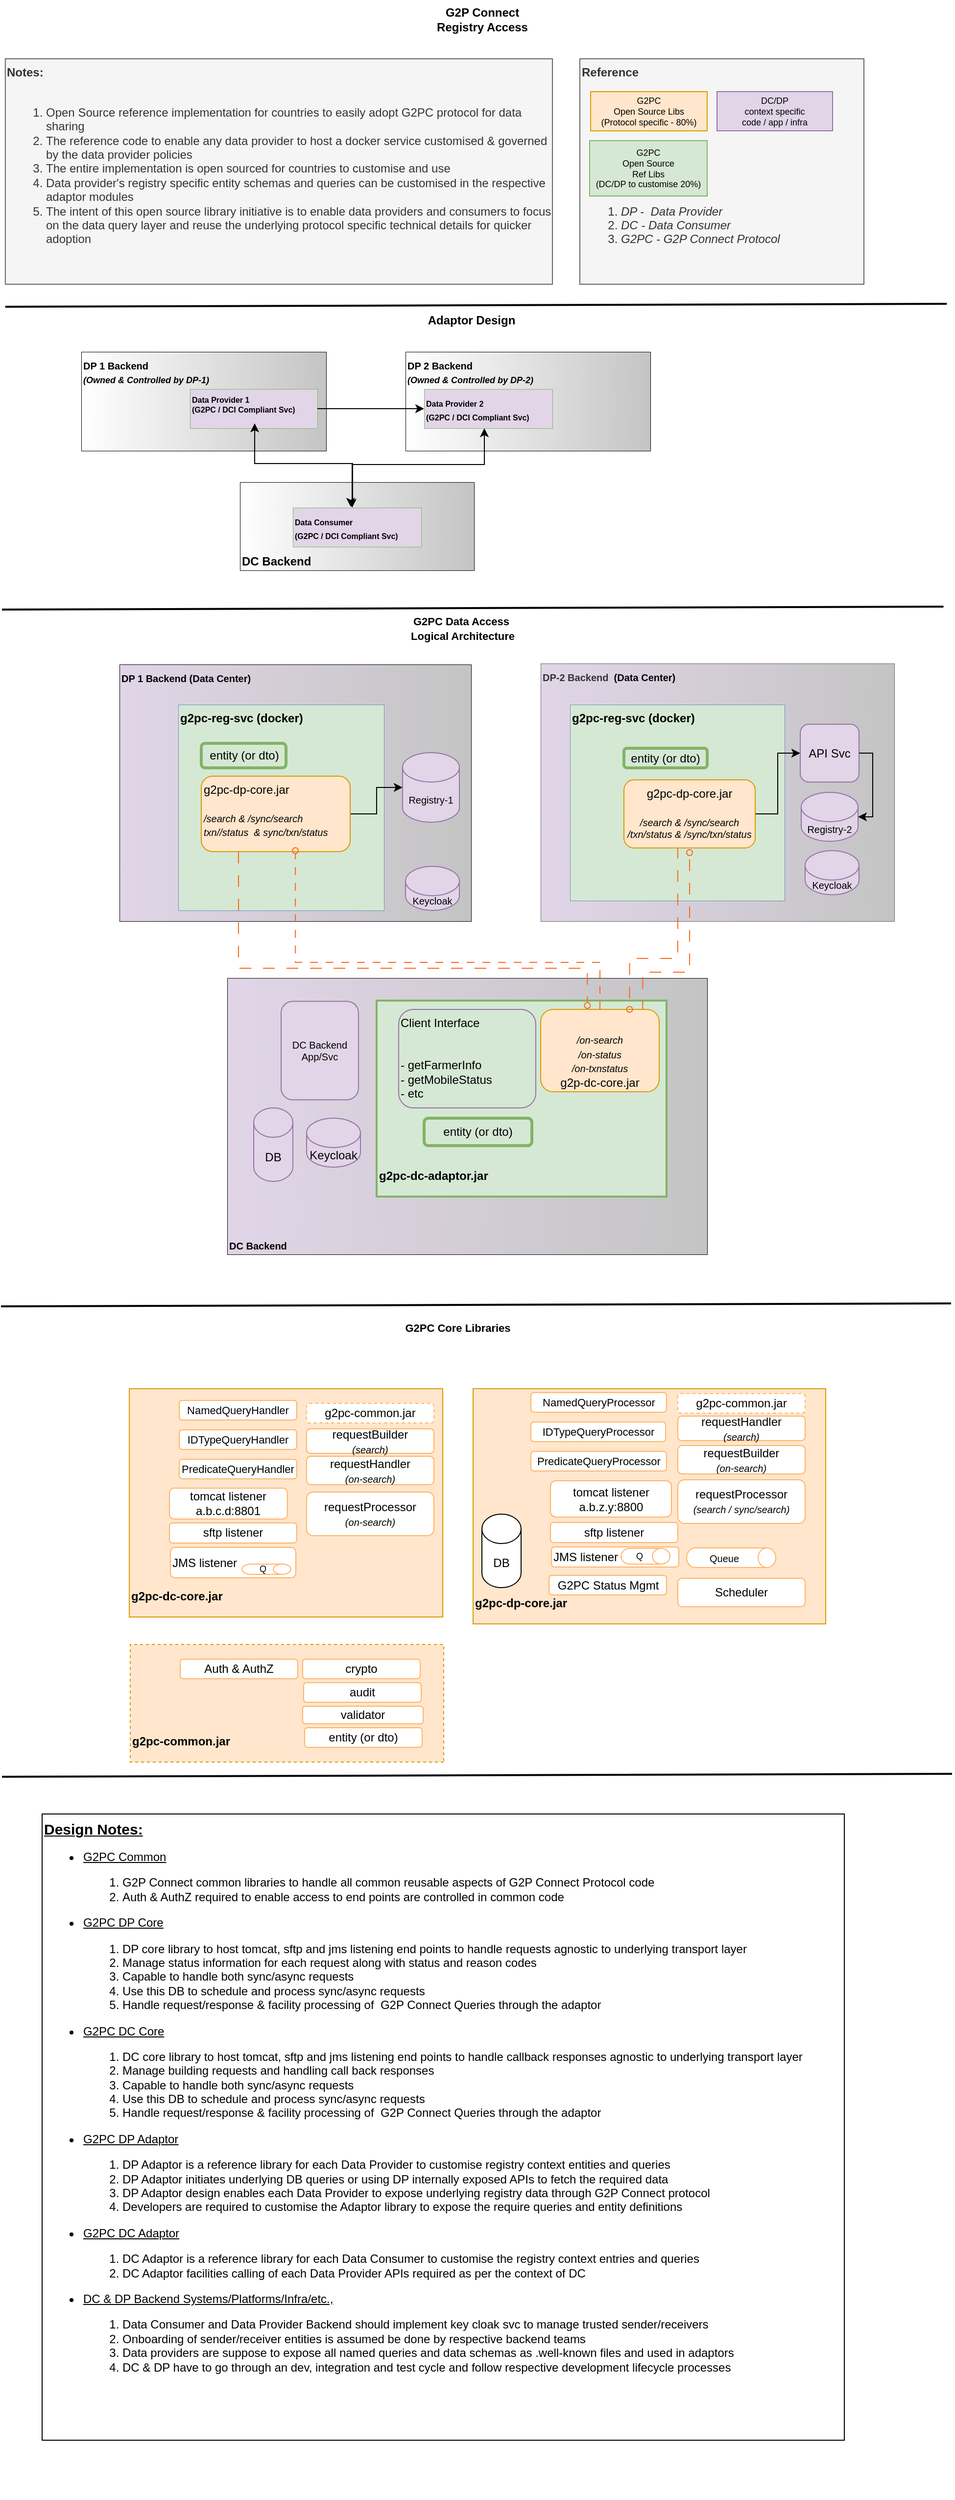<mxfile version="21.2.8" type="device" pages="3">
  <diagram name="registry" id="d8tqtMajIEEuDlyx0NQ4">
    <mxGraphModel dx="954" dy="617" grid="1" gridSize="10" guides="1" tooltips="1" connect="1" arrows="1" fold="1" page="1" pageScale="1" pageWidth="827" pageHeight="1169" math="0" shadow="0">
      <root>
        <mxCell id="0" />
        <mxCell id="1" parent="0" />
        <mxCell id="JcEv6bPlmkK7dHh76K-4-87" value="&lt;b&gt;DC Backend&lt;/b&gt;" style="rounded=0;whiteSpace=wrap;html=1;verticalAlign=bottom;align=left;strokeWidth=0.5;gradientColor=#C4C4C4;gradientDirection=east;" parent="1" vertex="1">
          <mxGeometry x="293" y="512" width="239" height="90" as="geometry" />
        </mxCell>
        <mxCell id="JcEv6bPlmkK7dHh76K-4-88" value="&lt;b&gt;&lt;font style=&quot;font-size: 10px;&quot;&gt;DC Backend&lt;/font&gt;&lt;/b&gt;" style="rounded=0;whiteSpace=wrap;html=1;verticalAlign=bottom;align=left;strokeWidth=0.5;gradientColor=#C4C4C4;gradientDirection=east;fillColor=#E1D5E7;" parent="1" vertex="1">
          <mxGeometry x="280" y="1018" width="490" height="282" as="geometry" />
        </mxCell>
        <mxCell id="JcEv6bPlmkK7dHh76K-4-90" value="&lt;b&gt;&lt;font style=&quot;font-size: 10px;&quot;&gt;DP-2 Backend&amp;nbsp;&lt;/font&gt;&lt;/b&gt;&lt;b style=&quot;border-color: var(--border-color); caret-color: rgb(0, 0, 0); color: rgb(0, 0, 0);&quot;&gt;&lt;font style=&quot;border-color: var(--border-color); font-size: 10px;&quot;&gt;&amp;nbsp;(Data Center)&lt;/font&gt;&lt;/b&gt;" style="rounded=0;whiteSpace=wrap;html=1;verticalAlign=top;align=left;strokeWidth=0.5;fillColor=#E1D5E7;fontColor=#333333;strokeColor=#666666;gradientColor=#C4C4C4;gradientDirection=east;" parent="1" vertex="1">
          <mxGeometry x="600" y="697" width="361" height="263" as="geometry" />
        </mxCell>
        <mxCell id="JcEv6bPlmkK7dHh76K-4-91" value="&lt;b&gt;&lt;font style=&quot;font-size: 10px;&quot;&gt;DP 1 Backend (Data Center)&lt;/font&gt;&lt;/b&gt;" style="rounded=0;whiteSpace=wrap;html=1;verticalAlign=top;align=left;strokeWidth=0.5;gradientColor=#C4C4C4;gradientDirection=east;fillColor=#E1D5E7;" parent="1" vertex="1">
          <mxGeometry x="170" y="698" width="359" height="262" as="geometry" />
        </mxCell>
        <mxCell id="JcEv6bPlmkK7dHh76K-4-92" value="&lt;b&gt;g2pc-reg-svc (docker)&lt;/b&gt;" style="rounded=0;whiteSpace=wrap;html=1;verticalAlign=top;align=left;strokeWidth=0.5;fillColor=#D5E8D4;strokeColor=#6c8ebf;gradientDirection=east;" parent="1" vertex="1">
          <mxGeometry x="630" y="739" width="219" height="200" as="geometry" />
        </mxCell>
        <mxCell id="JcEv6bPlmkK7dHh76K-4-93" value="&lt;b&gt;g2pc-reg-svc (docker)&lt;/b&gt;" style="rounded=0;whiteSpace=wrap;html=1;verticalAlign=top;align=left;strokeWidth=0.5;fillColor=#D5E8D4;strokeColor=#6c8ebf;" parent="1" vertex="1">
          <mxGeometry x="230" y="739" width="210" height="210" as="geometry" />
        </mxCell>
        <mxCell id="JcEv6bPlmkK7dHh76K-4-94" value="&lt;p style=&quot;&quot;&gt;&lt;b&gt;g2pc-dc-adaptor.jar&lt;/b&gt;&lt;/p&gt;" style="rounded=0;whiteSpace=wrap;html=1;align=left;direction=west;horizontal=1;verticalAlign=bottom;fillStyle=auto;strokeWidth=2;fillColor=#D5E8D4;strokeColor=#82b366;" parent="1" vertex="1">
          <mxGeometry x="432.5" y="1041" width="296" height="200" as="geometry" />
        </mxCell>
        <mxCell id="JcEv6bPlmkK7dHh76K-4-95" style="edgeStyle=elbowEdgeStyle;rounded=0;orthogonalLoop=1;jettySize=auto;elbow=vertical;html=1;exitX=0.861;exitY=0.036;exitDx=0;exitDy=0;exitPerimeter=0;dashed=1;strokeWidth=1;endArrow=oval;endFill=0;strokeColor=#FF6619;dashPattern=12 12;" parent="1" source="JcEv6bPlmkK7dHh76K-4-96" edge="1">
          <mxGeometry relative="1" as="geometry">
            <mxPoint x="685.52" y="1048" as="sourcePoint" />
            <mxPoint x="752" y="890" as="targetPoint" />
            <Array as="points">
              <mxPoint x="669" y="1012" />
            </Array>
          </mxGeometry>
        </mxCell>
        <mxCell id="JcEv6bPlmkK7dHh76K-4-96" value="&lt;i style=&quot;font-size: 10px;&quot;&gt;&lt;font style=&quot;font-size: 10px;&quot;&gt;&lt;br&gt;&lt;br&gt;&lt;br&gt;/on-search&lt;br&gt;/on-status&lt;br&gt;/on-txnstatus&lt;/font&gt;&lt;/i&gt;&lt;br&gt;g2p-dc-core.jar" style="rounded=1;whiteSpace=wrap;html=1;verticalAlign=bottom;fillColor=#ffe6cc;strokeColor=#d79b00;" parent="1" vertex="1">
          <mxGeometry x="600" y="1050" width="121" height="84" as="geometry" />
        </mxCell>
        <mxCell id="JcEv6bPlmkK7dHh76K-4-97" value="entity (or dto)" style="rounded=1;whiteSpace=wrap;html=1;verticalAlign=middle;fillColor=#D5E8D4;strokeColor=#82b366;strokeWidth=3;" parent="1" vertex="1">
          <mxGeometry x="481" y="1161" width="110" height="28" as="geometry" />
        </mxCell>
        <mxCell id="JcEv6bPlmkK7dHh76K-4-98" style="edgeStyle=elbowEdgeStyle;rounded=0;orthogonalLoop=1;jettySize=auto;html=1;exitX=1;exitY=0.5;exitDx=0;exitDy=0;" parent="1" source="JcEv6bPlmkK7dHh76K-4-99" target="JcEv6bPlmkK7dHh76K-4-101" edge="1">
          <mxGeometry relative="1" as="geometry" />
        </mxCell>
        <mxCell id="JcEv6bPlmkK7dHh76K-4-99" value="g2pc-dp-core.jar&lt;br&gt;&lt;br&gt;&lt;i style=&quot;font-size: 10px;&quot;&gt;/search &amp;amp; /sync/search&lt;br&gt;txn//status &amp;nbsp;&amp;amp; sync/txn/status&lt;/i&gt;" style="rounded=1;whiteSpace=wrap;html=1;verticalAlign=top;align=left;fillColor=#ffe6cc;strokeColor=#d79b00;" parent="1" vertex="1">
          <mxGeometry x="253.5" y="812" width="152" height="77" as="geometry" />
        </mxCell>
        <mxCell id="JcEv6bPlmkK7dHh76K-4-100" value="entity (or dto)" style="rounded=1;whiteSpace=wrap;html=1;verticalAlign=middle;fillColor=#D5E8D4;strokeColor=#82b366;strokeWidth=3;" parent="1" vertex="1">
          <mxGeometry x="253.5" y="778.5" width="86.5" height="25" as="geometry" />
        </mxCell>
        <mxCell id="JcEv6bPlmkK7dHh76K-4-101" value="&lt;font style=&quot;font-size: 10px;&quot;&gt;Registry-1&lt;/font&gt;" style="shape=cylinder3;whiteSpace=wrap;html=1;boundedLbl=1;backgroundOutline=1;size=15;fillColor=#E1D5E7;strokeColor=#9673a6;" parent="1" vertex="1">
          <mxGeometry x="459" y="788" width="58" height="71" as="geometry" />
        </mxCell>
        <mxCell id="JcEv6bPlmkK7dHh76K-4-102" value="&lt;p style=&quot;&quot;&gt;&lt;b&gt;g2pc-dc-core.jar&lt;/b&gt;&lt;/p&gt;" style="rounded=0;whiteSpace=wrap;html=1;align=left;direction=west;horizontal=1;verticalAlign=bottom;movable=1;resizable=1;rotatable=1;deletable=1;editable=1;locked=0;connectable=1;fillColor=#ffe6cc;strokeColor=#d79b00;" parent="1" vertex="1">
          <mxGeometry x="180" y="1437" width="320" height="233" as="geometry" />
        </mxCell>
        <mxCell id="JcEv6bPlmkK7dHh76K-4-103" value="g2pc-common.jar" style="rounded=1;whiteSpace=wrap;html=1;movable=1;resizable=1;rotatable=1;deletable=1;editable=1;locked=0;connectable=1;dashed=1;strokeColor=#FFB366;" parent="1" vertex="1">
          <mxGeometry x="361" y="1452" width="130" height="20" as="geometry" />
        </mxCell>
        <mxCell id="JcEv6bPlmkK7dHh76K-4-104" value="tomcat listener&lt;br&gt;a.b.c.d:8801" style="rounded=1;whiteSpace=wrap;html=1;movable=1;resizable=1;rotatable=1;deletable=1;editable=1;locked=0;connectable=1;strokeColor=#FFB366;" parent="1" vertex="1">
          <mxGeometry x="221" y="1538.5" width="120.44" height="31.5" as="geometry" />
        </mxCell>
        <mxCell id="JcEv6bPlmkK7dHh76K-4-105" value="requestHandler&lt;br&gt;&lt;i&gt;&lt;font style=&quot;font-size: 10px;&quot;&gt;(on-search)&lt;/font&gt;&lt;/i&gt;" style="rounded=1;whiteSpace=wrap;html=1;movable=1;resizable=1;rotatable=1;deletable=1;editable=1;locked=0;connectable=1;strokeColor=#FFB366;" parent="1" vertex="1">
          <mxGeometry x="361" y="1506" width="130" height="29" as="geometry" />
        </mxCell>
        <mxCell id="JcEv6bPlmkK7dHh76K-4-106" value="requestBuilder&lt;br&gt;&lt;i&gt;&lt;font style=&quot;font-size: 10px;&quot;&gt;(search)&lt;/font&gt;&lt;/i&gt;" style="rounded=1;whiteSpace=wrap;html=1;movable=1;resizable=1;rotatable=1;deletable=1;editable=1;locked=0;connectable=1;strokeColor=#FFB366;" parent="1" vertex="1">
          <mxGeometry x="361" y="1478" width="130" height="25" as="geometry" />
        </mxCell>
        <mxCell id="JcEv6bPlmkK7dHh76K-4-107" value="&lt;p style=&quot;&quot;&gt;&lt;b&gt;g2pc-dp-core.jar&lt;/b&gt;&lt;/p&gt;" style="rounded=0;whiteSpace=wrap;html=1;align=left;direction=west;horizontal=1;verticalAlign=bottom;movable=1;resizable=1;rotatable=1;deletable=1;editable=1;locked=0;connectable=1;fillColor=#ffe6cc;strokeColor=#d79b00;" parent="1" vertex="1">
          <mxGeometry x="531" y="1437" width="360" height="240" as="geometry" />
        </mxCell>
        <mxCell id="JcEv6bPlmkK7dHh76K-4-108" value="tomcat listener&lt;br&gt;a.b.z.y:8800" style="rounded=1;whiteSpace=wrap;html=1;movable=1;resizable=1;rotatable=1;deletable=1;editable=1;locked=0;connectable=1;strokeColor=#FFB366;" parent="1" vertex="1">
          <mxGeometry x="610" y="1531" width="123.5" height="37" as="geometry" />
        </mxCell>
        <mxCell id="JcEv6bPlmkK7dHh76K-4-109" value="requestBuilder&lt;br&gt;&lt;i&gt;&lt;font style=&quot;font-size: 10px;&quot;&gt;(on-search)&lt;/font&gt;&lt;/i&gt;" style="rounded=1;whiteSpace=wrap;html=1;movable=1;resizable=1;rotatable=1;deletable=1;editable=1;locked=0;connectable=1;strokeColor=#FFB366;" parent="1" vertex="1">
          <mxGeometry x="740" y="1495" width="130" height="29" as="geometry" />
        </mxCell>
        <mxCell id="JcEv6bPlmkK7dHh76K-4-110" value="requestHandler&lt;br&gt;&lt;i&gt;&lt;font style=&quot;font-size: 10px;&quot;&gt;(search)&lt;/font&gt;&lt;/i&gt;" style="rounded=1;whiteSpace=wrap;html=1;movable=1;resizable=1;rotatable=1;deletable=1;editable=1;locked=0;connectable=1;strokeColor=#FFB366;" parent="1" vertex="1">
          <mxGeometry x="740" y="1465" width="130" height="25" as="geometry" />
        </mxCell>
        <mxCell id="JcEv6bPlmkK7dHh76K-4-111" value="&lt;p style=&quot;&quot;&gt;&lt;b&gt;g2pc-common.jar&lt;/b&gt;&lt;/p&gt;" style="rounded=0;whiteSpace=wrap;html=1;align=left;direction=west;horizontal=1;verticalAlign=bottom;movable=1;resizable=1;rotatable=1;deletable=1;editable=1;locked=0;connectable=1;dashed=1;fillColor=#ffe6cc;strokeColor=#d79b00;" parent="1" vertex="1">
          <mxGeometry x="181" y="1698" width="320" height="120" as="geometry" />
        </mxCell>
        <mxCell id="JcEv6bPlmkK7dHh76K-4-112" value="crypto" style="rounded=1;whiteSpace=wrap;html=1;movable=1;resizable=1;rotatable=1;deletable=1;editable=1;locked=0;connectable=1;strokeColor=#FFB366;" parent="1" vertex="1">
          <mxGeometry x="357" y="1713" width="120" height="20" as="geometry" />
        </mxCell>
        <mxCell id="JcEv6bPlmkK7dHh76K-4-113" value="audit" style="rounded=1;whiteSpace=wrap;html=1;movable=1;resizable=1;rotatable=1;deletable=1;editable=1;locked=0;connectable=1;strokeColor=#FFB366;" parent="1" vertex="1">
          <mxGeometry x="358" y="1737" width="120" height="20" as="geometry" />
        </mxCell>
        <mxCell id="JcEv6bPlmkK7dHh76K-4-114" value="validator" style="rounded=1;whiteSpace=wrap;html=1;movable=1;resizable=1;rotatable=1;deletable=1;editable=1;locked=0;connectable=1;strokeColor=#FFB366;" parent="1" vertex="1">
          <mxGeometry x="357" y="1761" width="123" height="18" as="geometry" />
        </mxCell>
        <mxCell id="JcEv6bPlmkK7dHh76K-4-115" value="entity (or dto)" style="rounded=1;whiteSpace=wrap;html=1;movable=1;resizable=1;rotatable=1;deletable=1;editable=1;locked=0;connectable=1;strokeColor=#FFB366;" parent="1" vertex="1">
          <mxGeometry x="359" y="1783" width="120" height="20" as="geometry" />
        </mxCell>
        <mxCell id="JcEv6bPlmkK7dHh76K-4-116" value="g2pc-common.jar" style="rounded=1;whiteSpace=wrap;html=1;movable=1;resizable=1;rotatable=1;deletable=1;editable=1;locked=0;connectable=1;dashed=1;strokeColor=#FFB366;" parent="1" vertex="1">
          <mxGeometry x="740" y="1442" width="130" height="20" as="geometry" />
        </mxCell>
        <mxCell id="JcEv6bPlmkK7dHh76K-4-117" style="edgeStyle=elbowEdgeStyle;rounded=0;orthogonalLoop=1;jettySize=auto;elbow=vertical;html=1;entryX=0.75;entryY=0;entryDx=0;entryDy=0;dashed=1;strokeWidth=1;endArrow=oval;endFill=0;exitX=0.41;exitY=0.981;exitDx=0;exitDy=0;exitPerimeter=0;fontSize=11;strokeColor=#FF6619;dashPattern=12 12;" parent="1" source="JcEv6bPlmkK7dHh76K-4-136" target="JcEv6bPlmkK7dHh76K-4-96" edge="1">
          <mxGeometry relative="1" as="geometry">
            <mxPoint x="660" y="901" as="sourcePoint" />
            <Array as="points">
              <mxPoint x="659" y="998" />
            </Array>
          </mxGeometry>
        </mxCell>
        <mxCell id="JcEv6bPlmkK7dHh76K-4-118" value="entity (or dto)" style="rounded=1;whiteSpace=wrap;html=1;verticalAlign=middle;fillColor=#d5e8d4;strokeColor=#82b366;strokeWidth=3;" parent="1" vertex="1">
          <mxGeometry x="685" y="783.5" width="85" height="20" as="geometry" />
        </mxCell>
        <mxCell id="JcEv6bPlmkK7dHh76K-4-119" value="API Svc" style="rounded=1;whiteSpace=wrap;html=1;verticalAlign=middle;fillColor=#e1d5e7;strokeColor=#9673a6;" parent="1" vertex="1">
          <mxGeometry x="865" y="759" width="60" height="59" as="geometry" />
        </mxCell>
        <mxCell id="JcEv6bPlmkK7dHh76K-4-120" value="" style="endArrow=none;html=1;rounded=0;strokeWidth=2;" parent="1" edge="1">
          <mxGeometry width="50" height="50" relative="1" as="geometry">
            <mxPoint x="49" y="1353" as="sourcePoint" />
            <mxPoint x="1019" y="1350" as="targetPoint" />
          </mxGeometry>
        </mxCell>
        <mxCell id="JcEv6bPlmkK7dHh76K-4-121" value="Scheduler" style="rounded=1;whiteSpace=wrap;html=1;movable=1;resizable=1;rotatable=1;deletable=1;editable=1;locked=0;connectable=1;strokeColor=#FFB366;" parent="1" vertex="1">
          <mxGeometry x="740" y="1630.5" width="130" height="29" as="geometry" />
        </mxCell>
        <mxCell id="JcEv6bPlmkK7dHh76K-4-122" value="&lt;font style=&quot;font-size: 10px;&quot;&gt;Queue&lt;/font&gt;" style="shape=cylinder3;whiteSpace=wrap;html=1;boundedLbl=1;backgroundOutline=1;size=9;rotation=0;direction=south;strokeColor=#FFB366;" parent="1" vertex="1">
          <mxGeometry x="749" y="1599.5" width="91" height="20" as="geometry" />
        </mxCell>
        <mxCell id="JcEv6bPlmkK7dHh76K-4-123" value="G2PC Status Mgmt" style="rounded=1;whiteSpace=wrap;html=1;movable=1;resizable=1;rotatable=1;deletable=1;editable=1;locked=0;connectable=1;strokeColor=#FFB366;" parent="1" vertex="1">
          <mxGeometry x="608.5" y="1627.5" width="120" height="20" as="geometry" />
        </mxCell>
        <mxCell id="JcEv6bPlmkK7dHh76K-4-124" value="DB" style="shape=cylinder3;whiteSpace=wrap;html=1;boundedLbl=1;backgroundOutline=1;size=15;movable=1;resizable=1;rotatable=1;deletable=1;editable=1;locked=0;connectable=1;" parent="1" vertex="1">
          <mxGeometry x="540" y="1565" width="40" height="75" as="geometry" />
        </mxCell>
        <mxCell id="JcEv6bPlmkK7dHh76K-4-125" value="NamedQueryHandler" style="rounded=1;whiteSpace=wrap;html=1;movable=1;resizable=1;rotatable=1;deletable=1;editable=1;locked=0;connectable=1;fontSize=11;strokeColor=#FFB366;" parent="1" vertex="1">
          <mxGeometry x="231" y="1449" width="120" height="20" as="geometry" />
        </mxCell>
        <mxCell id="JcEv6bPlmkK7dHh76K-4-126" value="IDTypeQueryHandler" style="rounded=1;whiteSpace=wrap;html=1;movable=1;resizable=1;rotatable=1;deletable=1;editable=1;locked=0;connectable=1;fontSize=11;strokeColor=#FFB366;" parent="1" vertex="1">
          <mxGeometry x="231" y="1479" width="120" height="20" as="geometry" />
        </mxCell>
        <mxCell id="JcEv6bPlmkK7dHh76K-4-127" value="&lt;font style=&quot;font-size: 11px;&quot;&gt;PredicateQueryHandler&lt;/font&gt;" style="rounded=1;whiteSpace=wrap;html=1;movable=1;resizable=1;rotatable=1;deletable=1;editable=1;locked=0;connectable=1;fontSize=11;strokeColor=#FFB366;" parent="1" vertex="1">
          <mxGeometry x="231" y="1509" width="120" height="20" as="geometry" />
        </mxCell>
        <mxCell id="JcEv6bPlmkK7dHh76K-4-128" value="NamedQueryProcessor" style="rounded=1;whiteSpace=wrap;html=1;movable=1;resizable=1;rotatable=1;deletable=1;editable=1;locked=0;connectable=1;fontSize=11;strokeColor=#FFB366;" parent="1" vertex="1">
          <mxGeometry x="590" y="1441" width="138.5" height="20" as="geometry" />
        </mxCell>
        <mxCell id="JcEv6bPlmkK7dHh76K-4-129" value="IDTypeQueryProcessor" style="rounded=1;whiteSpace=wrap;html=1;movable=1;resizable=1;rotatable=1;deletable=1;editable=1;locked=0;connectable=1;fontSize=11;strokeColor=#FFB366;" parent="1" vertex="1">
          <mxGeometry x="590" y="1471" width="137.5" height="20" as="geometry" />
        </mxCell>
        <mxCell id="JcEv6bPlmkK7dHh76K-4-130" value="PredicateQueryProcessor" style="rounded=1;whiteSpace=wrap;html=1;movable=1;resizable=1;rotatable=1;deletable=1;editable=1;locked=0;connectable=1;fontSize=11;strokeColor=#FFB366;" parent="1" vertex="1">
          <mxGeometry x="590" y="1501" width="138.5" height="20" as="geometry" />
        </mxCell>
        <mxCell id="JcEv6bPlmkK7dHh76K-4-131" style="edgeStyle=elbowEdgeStyle;rounded=0;orthogonalLoop=1;jettySize=auto;elbow=vertical;html=1;entryX=0.394;entryY=-0.048;entryDx=0;entryDy=0;entryPerimeter=0;dashed=1;dashPattern=12 12;strokeWidth=1;endArrow=oval;endFill=0;strokeColor=#FF6619;exitX=0.25;exitY=1;exitDx=0;exitDy=0;" parent="1" source="JcEv6bPlmkK7dHh76K-4-99" target="JcEv6bPlmkK7dHh76K-4-96" edge="1">
          <mxGeometry relative="1" as="geometry">
            <mxPoint x="309" y="888" as="sourcePoint" />
            <mxPoint x="638" y="1042.032" as="targetPoint" />
            <Array as="points">
              <mxPoint x="469" y="1008" />
            </Array>
          </mxGeometry>
        </mxCell>
        <mxCell id="JcEv6bPlmkK7dHh76K-4-132" style="edgeStyle=elbowEdgeStyle;rounded=0;orthogonalLoop=1;jettySize=auto;elbow=vertical;html=1;entryX=0.632;entryY=0.987;entryDx=0;entryDy=0;entryPerimeter=0;exitX=0.5;exitY=0;exitDx=0;exitDy=0;dashed=1;dashPattern=8 8;strokeWidth=1;endArrow=oval;endFill=0;strokeColor=#FF6619;" parent="1" source="JcEv6bPlmkK7dHh76K-4-96" target="JcEv6bPlmkK7dHh76K-4-99" edge="1">
          <mxGeometry relative="1" as="geometry">
            <mxPoint x="621.26" y="1042.032" as="sourcePoint" />
            <mxPoint x="329.1" y="901.072" as="targetPoint" />
            <Array as="points">
              <mxPoint x="449" y="1002" />
            </Array>
          </mxGeometry>
        </mxCell>
        <mxCell id="JcEv6bPlmkK7dHh76K-4-133" value="Client Interface &lt;br&gt;&lt;div style=&quot;&quot;&gt;&lt;br&gt;&lt;/div&gt;&lt;br&gt;- getFarmerInfo&lt;br&gt;- getMobileStatus&lt;br&gt;- etc" style="rounded=1;whiteSpace=wrap;html=1;verticalAlign=top;align=left;fillColor=#D5E8D4;strokeColor=#9673a6;" parent="1" vertex="1">
          <mxGeometry x="455" y="1050" width="140" height="100.5" as="geometry" />
        </mxCell>
        <mxCell id="JcEv6bPlmkK7dHh76K-4-134" value="&lt;b&gt;G2P Connect &lt;br&gt;Registry Access&lt;br&gt;&lt;/b&gt;" style="text;html=1;align=center;verticalAlign=middle;resizable=0;points=[];autosize=1;strokeColor=none;fillColor=none;" parent="1" vertex="1">
          <mxGeometry x="480" y="20" width="120" height="40" as="geometry" />
        </mxCell>
        <mxCell id="JcEv6bPlmkK7dHh76K-4-135" style="edgeStyle=elbowEdgeStyle;rounded=0;orthogonalLoop=1;jettySize=auto;html=1;exitX=1;exitY=0.5;exitDx=0;exitDy=0;entryX=0;entryY=0.5;entryDx=0;entryDy=0;" parent="1" source="JcEv6bPlmkK7dHh76K-4-136" target="JcEv6bPlmkK7dHh76K-4-119" edge="1">
          <mxGeometry relative="1" as="geometry" />
        </mxCell>
        <mxCell id="JcEv6bPlmkK7dHh76K-4-136" value="g2pc-dp-core.jar&lt;br&gt;&lt;br&gt;&lt;i style=&quot;font-size: 10px;&quot;&gt;/search &amp;amp; /sync/search&lt;br&gt;&lt;div style=&quot;text-align: left;&quot;&gt;&lt;i&gt;/txn/status &amp;amp; /sync/txn/status&lt;/i&gt;&lt;/div&gt;&lt;/i&gt;" style="rounded=1;whiteSpace=wrap;html=1;verticalAlign=top;fillColor=#ffe6cc;strokeColor=#d79b00;" parent="1" vertex="1">
          <mxGeometry x="685" y="815.75" width="134" height="69.5" as="geometry" />
        </mxCell>
        <mxCell id="JcEv6bPlmkK7dHh76K-4-137" value="requestProcessor&lt;br&gt;&lt;i&gt;&lt;font style=&quot;font-size: 10px;&quot;&gt;(on-search)&lt;/font&gt;&lt;/i&gt;" style="rounded=1;whiteSpace=wrap;html=1;movable=1;resizable=1;rotatable=1;deletable=1;editable=1;locked=0;connectable=1;strokeColor=#FFB366;" parent="1" vertex="1">
          <mxGeometry x="361" y="1542.5" width="130" height="44.5" as="geometry" />
        </mxCell>
        <mxCell id="JcEv6bPlmkK7dHh76K-4-138" value="requestProcessor&lt;br&gt;&lt;i&gt;&lt;font style=&quot;font-size: 10px;&quot;&gt;(search / sync/search)&lt;/font&gt;&lt;/i&gt;" style="rounded=1;whiteSpace=wrap;html=1;movable=1;resizable=1;rotatable=1;deletable=1;editable=1;locked=0;connectable=1;strokeColor=#FFB366;" parent="1" vertex="1">
          <mxGeometry x="740" y="1530" width="130" height="44.5" as="geometry" />
        </mxCell>
        <mxCell id="JcEv6bPlmkK7dHh76K-4-139" value="DB" style="shape=cylinder3;whiteSpace=wrap;html=1;boundedLbl=1;backgroundOutline=1;size=15;movable=1;resizable=1;rotatable=1;deletable=1;editable=1;locked=0;connectable=1;fillColor=#e1d5e7;strokeColor=#9673a6;" parent="1" vertex="1">
          <mxGeometry x="307" y="1150.5" width="40" height="75" as="geometry" />
        </mxCell>
        <mxCell id="JcEv6bPlmkK7dHh76K-4-140" value="Auth &amp;amp; AuthZ" style="rounded=1;whiteSpace=wrap;html=1;movable=1;resizable=1;rotatable=1;deletable=1;editable=1;locked=0;connectable=1;strokeColor=#FFB366;" parent="1" vertex="1">
          <mxGeometry x="232" y="1713" width="120" height="20" as="geometry" />
        </mxCell>
        <mxCell id="JcEv6bPlmkK7dHh76K-4-141" value="Keycloak" style="shape=cylinder3;whiteSpace=wrap;html=1;boundedLbl=1;backgroundOutline=1;size=15;movable=1;resizable=1;rotatable=1;deletable=1;editable=1;locked=0;connectable=1;fillColor=#e1d5e7;strokeColor=#9673a6;" parent="1" vertex="1">
          <mxGeometry x="361" y="1161" width="55" height="50" as="geometry" />
        </mxCell>
        <mxCell id="JcEv6bPlmkK7dHh76K-4-142" value="&lt;font style=&quot;font-size: 10px;&quot;&gt;Keycloak&lt;/font&gt;" style="shape=cylinder3;whiteSpace=wrap;html=1;boundedLbl=1;backgroundOutline=1;size=15;movable=1;resizable=1;rotatable=1;deletable=1;editable=1;locked=0;connectable=1;fillColor=#e1d5e7;strokeColor=#9673a6;" parent="1" vertex="1">
          <mxGeometry x="870" y="888" width="55" height="45" as="geometry" />
        </mxCell>
        <mxCell id="JcEv6bPlmkK7dHh76K-4-143" value="&lt;font style=&quot;font-size: 10px;&quot;&gt;Keycloak&lt;/font&gt;" style="shape=cylinder3;whiteSpace=wrap;html=1;boundedLbl=1;backgroundOutline=1;size=15;movable=1;resizable=1;rotatable=1;deletable=1;editable=1;locked=0;connectable=1;fillColor=#e1d5e7;strokeColor=#9673a6;" parent="1" vertex="1">
          <mxGeometry x="462" y="904" width="55" height="45" as="geometry" />
        </mxCell>
        <mxCell id="JcEv6bPlmkK7dHh76K-4-144" value="&lt;font style=&quot;font-size: 10px;&quot;&gt;Registry-2&lt;/font&gt;" style="shape=cylinder3;whiteSpace=wrap;html=1;boundedLbl=1;backgroundOutline=1;size=15;fillColor=#e1d5e7;strokeColor=#9673a6;" parent="1" vertex="1">
          <mxGeometry x="866" y="828.5" width="58" height="50" as="geometry" />
        </mxCell>
        <mxCell id="JcEv6bPlmkK7dHh76K-4-145" style="edgeStyle=elbowEdgeStyle;rounded=0;orthogonalLoop=1;jettySize=auto;elbow=vertical;html=1;entryX=1;entryY=0.5;entryDx=0;entryDy=0;entryPerimeter=0;exitX=1;exitY=0.5;exitDx=0;exitDy=0;" parent="1" source="JcEv6bPlmkK7dHh76K-4-119" target="JcEv6bPlmkK7dHh76K-4-144" edge="1">
          <mxGeometry relative="1" as="geometry">
            <Array as="points">
              <mxPoint x="939" y="828" />
            </Array>
          </mxGeometry>
        </mxCell>
        <mxCell id="JcEv6bPlmkK7dHh76K-4-146" value="&lt;b style=&quot;border-color: var(--border-color); font-size: 11px; background-color: rgb(255, 255, 255);&quot;&gt;&lt;span style=&quot;border-color: var(--border-color);&quot;&gt;G2PC Core Libraries&lt;/span&gt;&lt;/b&gt;" style="text;html=1;align=center;verticalAlign=middle;resizable=0;points=[];autosize=1;strokeColor=none;fillColor=none;fontStyle=0" parent="1" vertex="1">
          <mxGeometry x="450" y="1360" width="130" height="30" as="geometry" />
        </mxCell>
        <mxCell id="JcEv6bPlmkK7dHh76K-4-147" value="&lt;b style=&quot;border-color: var(--border-color);&quot;&gt;&lt;font style=&quot;font-size: 10px;&quot;&gt;DP 1 Backend &lt;/font&gt;&lt;br&gt;&lt;font style=&quot;font-size: 9px;&quot;&gt;&lt;i&gt;(Owned &amp;amp; Controlled by DP-1)&lt;/i&gt;&lt;/font&gt;&lt;/b&gt;" style="rounded=0;whiteSpace=wrap;html=1;verticalAlign=top;align=left;strokeWidth=0.5;gradientColor=#C4C4C4;fillColor=default;gradientDirection=east;" parent="1" vertex="1">
          <mxGeometry x="131" y="379" width="250" height="101" as="geometry" />
        </mxCell>
        <mxCell id="JcEv6bPlmkK7dHh76K-4-148" value="&lt;b style=&quot;border-color: var(--border-color);&quot;&gt;&lt;font style=&quot;border-color: var(--border-color); font-size: 10px;&quot;&gt;DP 2 Backend&amp;nbsp;&lt;/font&gt;&lt;br style=&quot;border-color: var(--border-color);&quot;&gt;&lt;font style=&quot;border-color: var(--border-color); font-size: 9px;&quot;&gt;&lt;i style=&quot;border-color: var(--border-color);&quot;&gt;(Owned &amp;amp; Controlled by DP-2)&lt;/i&gt;&lt;/font&gt;&lt;/b&gt;" style="rounded=0;whiteSpace=wrap;html=1;verticalAlign=top;align=left;strokeWidth=0.5;gradientColor=#C4C4C4;gradientDirection=east;" parent="1" vertex="1">
          <mxGeometry x="462" y="379" width="250" height="101" as="geometry" />
        </mxCell>
        <mxCell id="JcEv6bPlmkK7dHh76K-4-149" style="edgeStyle=orthogonalEdgeStyle;rounded=0;orthogonalLoop=1;jettySize=auto;html=1;entryX=0.5;entryY=1;entryDx=0;entryDy=0;exitX=0.5;exitY=0;exitDx=0;exitDy=0;startArrow=classic;startFill=1;" parent="1" edge="1">
          <mxGeometry relative="1" as="geometry">
            <mxPoint x="407.5" y="538" as="sourcePoint" />
            <mxPoint x="542.5" y="457" as="targetPoint" />
            <Array as="points">
              <mxPoint x="408" y="494" />
              <mxPoint x="543" y="494" />
            </Array>
          </mxGeometry>
        </mxCell>
        <mxCell id="JcEv6bPlmkK7dHh76K-4-150" value="&lt;b style=&quot;font-size: 8px;&quot;&gt;Data Provider 1&lt;br style=&quot;font-size: 8px;&quot;&gt;(G2PC / DCI Compliant Svc)&lt;br style=&quot;font-size: 8px;&quot;&gt;&lt;/b&gt;" style="rounded=0;whiteSpace=wrap;html=1;verticalAlign=top;align=left;strokeWidth=0.5;fillColor=#E1D5E7;strokeColor=#82b366;fontSize=8;" parent="1" vertex="1">
          <mxGeometry x="242" y="417" width="130" height="40" as="geometry" />
        </mxCell>
        <mxCell id="JcEv6bPlmkK7dHh76K-4-151" value="&lt;b style=&quot;border-color: var(--border-color); font-size: 8px;&quot;&gt;Data Provider 2&lt;br style=&quot;border-color: var(--border-color);&quot;&gt;(G2PC / DCI Compliant Svc)&lt;/b&gt;" style="rounded=0;whiteSpace=wrap;html=1;verticalAlign=top;align=left;strokeWidth=0.5;fillColor=#E1D5E7;strokeColor=#82b366;" parent="1" vertex="1">
          <mxGeometry x="481" y="417" width="131" height="40" as="geometry" />
        </mxCell>
        <mxCell id="JcEv6bPlmkK7dHh76K-4-152" style="edgeStyle=orthogonalEdgeStyle;rounded=0;orthogonalLoop=1;jettySize=auto;html=1;entryX=0;entryY=0.5;entryDx=0;entryDy=0;" parent="1" source="JcEv6bPlmkK7dHh76K-4-150" target="JcEv6bPlmkK7dHh76K-4-151" edge="1">
          <mxGeometry relative="1" as="geometry">
            <mxPoint x="472" y="429" as="targetPoint" />
          </mxGeometry>
        </mxCell>
        <mxCell id="JcEv6bPlmkK7dHh76K-4-153" style="edgeStyle=orthogonalEdgeStyle;rounded=0;orthogonalLoop=1;jettySize=auto;html=1;entryX=0.5;entryY=1;entryDx=0;entryDy=0;exitX=0.443;exitY=0.05;exitDx=0;exitDy=0;startArrow=classic;startFill=1;exitPerimeter=0;" parent="1" edge="1">
          <mxGeometry relative="1" as="geometry">
            <mxPoint x="406.033" y="537" as="sourcePoint" />
            <mxPoint x="308" y="452" as="targetPoint" />
            <Array as="points">
              <mxPoint x="406" y="534" />
              <mxPoint x="408" y="534" />
              <mxPoint x="408" y="493" />
              <mxPoint x="308" y="493" />
            </Array>
          </mxGeometry>
        </mxCell>
        <mxCell id="JcEv6bPlmkK7dHh76K-4-154" value="&lt;b style=&quot;border-color: var(--border-color); font-size: 8px;&quot;&gt;Data Consumer&lt;br style=&quot;border-color: var(--border-color);&quot;&gt;(G2PC / DCI Compliant Svc)&lt;/b&gt;" style="rounded=0;whiteSpace=wrap;html=1;verticalAlign=top;align=left;strokeWidth=0.5;fillColor=#E1D5E7;strokeColor=#82b366;" parent="1" vertex="1">
          <mxGeometry x="347" y="538" width="131" height="40" as="geometry" />
        </mxCell>
        <mxCell id="JcEv6bPlmkK7dHh76K-4-155" value="" style="endArrow=none;html=1;rounded=0;strokeWidth=2;" parent="1" edge="1">
          <mxGeometry width="50" height="50" relative="1" as="geometry">
            <mxPoint x="50" y="642" as="sourcePoint" />
            <mxPoint x="1011.25" y="639" as="targetPoint" />
          </mxGeometry>
        </mxCell>
        <mxCell id="JcEv6bPlmkK7dHh76K-4-156" value="&lt;span style=&quot;border-color: var(--border-color); font-size: 11px; background-color: rgb(255, 255, 255);&quot;&gt;&lt;span style=&quot;border-color: var(--border-color);&quot;&gt;G2PC Data Access&amp;nbsp;&lt;br&gt;Logical Architecture&lt;br&gt;&lt;/span&gt;&lt;/span&gt;" style="text;html=1;align=center;verticalAlign=middle;resizable=0;points=[];autosize=1;strokeColor=none;fillColor=none;fontStyle=1" parent="1" vertex="1">
          <mxGeometry x="455" y="641" width="130" height="40" as="geometry" />
        </mxCell>
        <mxCell id="JcEv6bPlmkK7dHh76K-4-157" value="" style="endArrow=none;html=1;rounded=0;strokeWidth=2;" parent="1" edge="1">
          <mxGeometry width="50" height="50" relative="1" as="geometry">
            <mxPoint x="53.38" y="333" as="sourcePoint" />
            <mxPoint x="1014.63" y="330" as="targetPoint" />
          </mxGeometry>
        </mxCell>
        <mxCell id="JcEv6bPlmkK7dHh76K-4-158" value="&lt;b style=&quot;border-color: var(--border-color);&quot;&gt;&lt;span&gt;Adaptor Design&lt;/span&gt;&lt;/b&gt;" style="text;html=1;align=center;verticalAlign=middle;resizable=0;points=[];autosize=1;strokeColor=none;fillColor=none;fontStyle=0" parent="1" vertex="1">
          <mxGeometry x="473.75" y="332" width="110" height="30" as="geometry" />
        </mxCell>
        <mxCell id="JcEv6bPlmkK7dHh76K-4-159" value="" style="endArrow=none;html=1;rounded=0;strokeWidth=2;" parent="1" edge="1">
          <mxGeometry width="50" height="50" relative="1" as="geometry">
            <mxPoint x="50" y="1833" as="sourcePoint" />
            <mxPoint x="1020" y="1830" as="targetPoint" />
          </mxGeometry>
        </mxCell>
        <mxCell id="JcEv6bPlmkK7dHh76K-4-160" value="&lt;u&gt;&lt;b&gt;&lt;font style=&quot;font-size: 15px;&quot;&gt;Design Notes:&lt;/font&gt;&lt;/b&gt;&lt;/u&gt;&lt;u&gt;&lt;b&gt;&lt;br&gt;&lt;ul&gt;&lt;li&gt;&lt;u style=&quot;font-weight: normal;&quot;&gt;G2PC Common&lt;/u&gt;&lt;br&gt;&lt;/li&gt;&lt;/ul&gt;&lt;/b&gt;&lt;/u&gt;&lt;ol&gt;&lt;ol&gt;&lt;li&gt;G2P Connect common libraries to handle all common reusable aspects of G2P Connect Protocol code&lt;/li&gt;&lt;li&gt;Auth &amp;amp; AuthZ required to enable access to end points are controlled in common code&lt;/li&gt;&lt;/ol&gt;&lt;/ol&gt;&lt;u&gt;&lt;ul&gt;&lt;li&gt;&lt;u&gt;G2PC DP Core&lt;/u&gt;&lt;br&gt;&lt;/li&gt;&lt;/ul&gt;&lt;/u&gt;&lt;ol&gt;&lt;ol&gt;&lt;li&gt;DP core library to host tomcat, sftp and jms listening end points to handle requests agnostic to underlying transport layer&lt;/li&gt;&lt;li&gt;Manage status information for each request along with status and reason codes&lt;/li&gt;&lt;li style=&quot;border-color: var(--border-color);&quot;&gt;Capable to handle both sync/async requests&lt;/li&gt;&lt;li&gt;Use this DB to schedule and process sync/async requests&amp;nbsp;&lt;/li&gt;&lt;li&gt;Handle request/response &amp;amp; facility processing of &amp;nbsp;G2P Connect Queries through the adaptor&lt;/li&gt;&lt;/ol&gt;&lt;/ol&gt;&lt;div&gt;&lt;ul&gt;&lt;li&gt;&lt;u style=&quot;border-color: var(--border-color);&quot;&gt;G2PC DC Core&lt;/u&gt;&lt;br&gt;&lt;/li&gt;&lt;/ul&gt;&lt;ol style=&quot;border-color: var(--border-color);&quot;&gt;&lt;ol&gt;&lt;li style=&quot;border-color: var(--border-color);&quot;&gt;DC core library to host tomcat, sftp and jms listening end points to handle callback responses agnostic to underlying transport layer&lt;/li&gt;&lt;li style=&quot;border-color: var(--border-color);&quot;&gt;Manage building requests and handling call back responses&lt;/li&gt;&lt;li style=&quot;border-color: var(--border-color);&quot;&gt;Capable to handle both sync/async requests&lt;/li&gt;&lt;li style=&quot;border-color: var(--border-color);&quot;&gt;Use this DB to schedule and process sync/async requests&amp;nbsp;&lt;/li&gt;&lt;li style=&quot;border-color: var(--border-color);&quot;&gt;Handle request/response &amp;amp; facility processing of &amp;nbsp;G2P Connect Queries through the adaptor&lt;/li&gt;&lt;/ol&gt;&lt;/ol&gt;&lt;/div&gt;&lt;u&gt;&lt;ul&gt;&lt;li&gt;&lt;u&gt;G2PC DP Adaptor&lt;/u&gt;&lt;br&gt;&lt;/li&gt;&lt;/ul&gt;&lt;/u&gt;&lt;ol&gt;&lt;ol&gt;&lt;li&gt;DP Adaptor is a reference library for each Data Provider to customise registry context entities and queries&amp;nbsp;&lt;/li&gt;&lt;li&gt;DP Adaptor initiates underlying DB queries or using DP internally exposed APIs to fetch the required data&amp;nbsp;&lt;/li&gt;&lt;li&gt;DP Adaptor design enables each Data Provider to expose underlying registry data through G2P Connect protocol&lt;/li&gt;&lt;li&gt;Developers are required to customise the Adaptor library to expose the require queries and entity definitions&lt;/li&gt;&lt;/ol&gt;&lt;/ol&gt;&lt;u&gt;&lt;ul&gt;&lt;li&gt;&lt;u&gt;G2PC DC Adaptor&lt;/u&gt;&lt;br&gt;&lt;/li&gt;&lt;/ul&gt;&lt;/u&gt;&lt;ol&gt;&lt;ol&gt;&lt;li&gt;DC Adaptor is a reference library for each Data Consumer to customise the registry context entries and queries&lt;/li&gt;&lt;li&gt;DC Adaptor facilities calling of each Data Provider APIs required as per the context of DC&lt;/li&gt;&lt;/ol&gt;&lt;/ol&gt;&lt;div&gt;&lt;ul&gt;&lt;li&gt;&lt;u style=&quot;border-color: var(--border-color);&quot;&gt;DC &amp;amp; DP Backend Systems/Platforms/Infra/etc.,&lt;/u&gt;&lt;br&gt;&lt;/li&gt;&lt;/ul&gt;&lt;ol style=&quot;border-color: var(--border-color);&quot;&gt;&lt;ol&gt;&lt;li style=&quot;border-color: var(--border-color);&quot;&gt;Data Consumer and Data Provider Backend should implement key cloak svc to manage trusted sender/receivers&lt;/li&gt;&lt;li style=&quot;border-color: var(--border-color);&quot;&gt;Onboarding of sender/receiver entities is assumed be done by respective backend teams&lt;/li&gt;&lt;li style=&quot;border-color: var(--border-color);&quot;&gt;Data providers are suppose to expose all named queries and data schemas as .well-known files and used in adaptors&lt;/li&gt;&lt;li style=&quot;border-color: var(--border-color);&quot;&gt;DC &amp;amp; DP have to go through an dev, integration and test cycle and follow respective development lifecycle processes&lt;/li&gt;&lt;/ol&gt;&lt;/ol&gt;&lt;div&gt;&lt;br&gt;&lt;/div&gt;&lt;/div&gt;&lt;div&gt;&lt;span style=&quot;white-space: pre;&quot;&gt;&lt;span style=&quot;white-space: pre;&quot;&gt;&lt;br&gt;&lt;/span&gt;&lt;/span&gt;&lt;/div&gt;&lt;div&gt;&lt;span style=&quot;white-space: pre;&quot;&gt;&lt;span style=&quot;white-space: pre;&quot;&gt;&lt;br&gt;&lt;/span&gt;&lt;/span&gt;&lt;/div&gt;&lt;div&gt;&lt;span style=&quot;white-space: pre;&quot;&gt;&lt;span style=&quot;white-space: pre;&quot;&gt;&lt;br&gt;&lt;/span&gt;&lt;/span&gt;&lt;/div&gt;&lt;div&gt;&lt;span style=&quot;white-space: pre;&quot;&gt;&lt;span style=&quot;white-space: pre;&quot;&gt;&lt;br&gt;&lt;/span&gt;&lt;/span&gt;&lt;/div&gt;&lt;div&gt;&lt;span style=&quot;white-space: pre;&quot;&gt;&lt;b&gt;&lt;br&gt;&lt;/b&gt;&lt;/span&gt;&lt;/div&gt;&lt;div&gt;&lt;span style=&quot;white-space: pre;&quot;&gt;&lt;b&gt;&lt;br&gt;&lt;/b&gt;&lt;/span&gt;&lt;/div&gt;&lt;div&gt;&lt;br&gt;&lt;/div&gt;" style="whiteSpace=wrap;html=1;align=left;verticalAlign=top;" parent="1" vertex="1">
          <mxGeometry x="91" y="1871" width="819" height="639" as="geometry" />
        </mxCell>
        <mxCell id="JcEv6bPlmkK7dHh76K-4-161" value="sftp listener" style="rounded=1;whiteSpace=wrap;html=1;movable=1;resizable=1;rotatable=1;deletable=1;editable=1;locked=0;connectable=1;strokeColor=#FFB366;" parent="1" vertex="1">
          <mxGeometry x="610" y="1573.5" width="130" height="20.5" as="geometry" />
        </mxCell>
        <mxCell id="JcEv6bPlmkK7dHh76K-4-162" value="JMS listener" style="rounded=1;whiteSpace=wrap;html=1;movable=1;resizable=1;rotatable=1;deletable=1;editable=1;locked=0;connectable=1;align=left;strokeColor=#FFB366;" parent="1" vertex="1">
          <mxGeometry x="611" y="1598.5" width="130" height="20.5" as="geometry" />
        </mxCell>
        <mxCell id="JcEv6bPlmkK7dHh76K-4-163" value="sftp listener" style="rounded=1;whiteSpace=wrap;html=1;movable=1;resizable=1;rotatable=1;deletable=1;editable=1;locked=0;connectable=1;strokeColor=#FFB366;" parent="1" vertex="1">
          <mxGeometry x="221" y="1574" width="130" height="20.5" as="geometry" />
        </mxCell>
        <mxCell id="JcEv6bPlmkK7dHh76K-4-164" value="JMS listener" style="rounded=1;whiteSpace=wrap;html=1;movable=1;resizable=1;rotatable=1;deletable=1;editable=1;locked=0;connectable=1;align=left;strokeColor=#FFB366;" parent="1" vertex="1">
          <mxGeometry x="222" y="1599" width="128" height="31" as="geometry" />
        </mxCell>
        <mxCell id="JcEv6bPlmkK7dHh76K-4-165" value="&lt;font style=&quot;font-size: 9px;&quot;&gt;Q&lt;/font&gt;" style="shape=cylinder3;whiteSpace=wrap;html=1;boundedLbl=1;backgroundOutline=1;size=9;rotation=0;direction=south;fontSize=9;strokeColor=#FFB366;" parent="1" vertex="1">
          <mxGeometry x="295" y="1616" width="50" height="10.5" as="geometry" />
        </mxCell>
        <mxCell id="JcEv6bPlmkK7dHh76K-4-166" value="&lt;font style=&quot;font-size: 9px;&quot;&gt;Q&lt;/font&gt;" style="shape=cylinder3;whiteSpace=wrap;html=1;boundedLbl=1;backgroundOutline=1;size=9;rotation=0;direction=south;fontSize=9;strokeColor=#FFB366;" parent="1" vertex="1">
          <mxGeometry x="682" y="1600" width="50" height="16" as="geometry" />
        </mxCell>
        <mxCell id="JcEv6bPlmkK7dHh76K-4-167" value="DC Backend &lt;br&gt;App/Svc" style="rounded=1;whiteSpace=wrap;html=1;verticalAlign=middle;align=center;fillColor=#E1D5E7;strokeColor=#9673a6;fontSize=10;" parent="1" vertex="1">
          <mxGeometry x="335" y="1041.75" width="79" height="100.5" as="geometry" />
        </mxCell>
        <mxCell id="JcEv6bPlmkK7dHh76K-4-168" value="&lt;b&gt;Reference&lt;/b&gt;&lt;br&gt;&lt;br&gt;&lt;br&gt;&lt;br&gt;&lt;br&gt;&lt;br&gt;&lt;br&gt;&lt;br&gt;&lt;br&gt;&lt;ol&gt;&lt;li&gt;&lt;i&gt;DP - &amp;nbsp;Data Provider&lt;/i&gt;&lt;/li&gt;&lt;li&gt;&lt;i&gt;DC - Data Consumer&lt;/i&gt;&lt;/li&gt;&lt;li&gt;&lt;i&gt;G2PC - G2P Connect Protocol&lt;/i&gt;&lt;/li&gt;&lt;/ol&gt;" style="rounded=0;whiteSpace=wrap;html=1;align=left;verticalAlign=top;fillColor=#f5f5f5;fontColor=#333333;strokeColor=#666666;" parent="1" vertex="1">
          <mxGeometry x="640" y="80" width="290" height="230" as="geometry" />
        </mxCell>
        <mxCell id="JcEv6bPlmkK7dHh76K-4-169" value="G2PC&lt;br style=&quot;font-size: 9px;&quot;&gt;Open Source Libs &lt;br&gt;(Protocol specific - 80%)" style="rounded=0;whiteSpace=wrap;html=1;fillColor=#ffe6cc;strokeColor=#d79b00;fontSize=9;" parent="1" vertex="1">
          <mxGeometry x="651" y="113.5" width="119" height="40" as="geometry" />
        </mxCell>
        <mxCell id="JcEv6bPlmkK7dHh76K-4-170" value="G2PC&lt;br style=&quot;font-size: 9px;&quot;&gt;Open Source &lt;br&gt;Ref Libs &lt;br&gt;(DC/DP to customise 20%)" style="rounded=0;whiteSpace=wrap;html=1;fillColor=#d5e8d4;strokeColor=#82b366;fontSize=9;" parent="1" vertex="1">
          <mxGeometry x="650" y="163.5" width="120" height="56.5" as="geometry" />
        </mxCell>
        <mxCell id="JcEv6bPlmkK7dHh76K-4-171" value="DC/DP &lt;br&gt;context specific &lt;br&gt;code / app / infra" style="rounded=0;whiteSpace=wrap;html=1;fillColor=#e1d5e7;strokeColor=#9673a6;fontSize=9;" parent="1" vertex="1">
          <mxGeometry x="780" y="113.5" width="118" height="40" as="geometry" />
        </mxCell>
        <mxCell id="JcEv6bPlmkK7dHh76K-4-172" value="&lt;b&gt;Notes:&lt;/b&gt;&lt;br&gt;&lt;br&gt;&lt;ol&gt;&lt;li&gt;Open Source reference implementation for countries to easily adopt G2PC protocol for data sharing&lt;/li&gt;&lt;li&gt;The reference code to enable any data provider to host a docker service customised &amp;amp; governed by the data provider policies&lt;/li&gt;&lt;li&gt;The entire implementation is open sourced for countries to customise and use&lt;/li&gt;&lt;li&gt;Data provider&#39;s registry specific entity schemas and queries can be customised in the respective adaptor modules&lt;/li&gt;&lt;li&gt;The intent of this open source library initiative is to enable data providers and consumers to focus on the data query layer and reuse the underlying protocol specific technical details for quicker adoption&amp;nbsp;&lt;/li&gt;&lt;/ol&gt;" style="rounded=0;whiteSpace=wrap;html=1;align=left;verticalAlign=top;fillColor=#f5f5f5;fontColor=#333333;strokeColor=#666666;" parent="1" vertex="1">
          <mxGeometry x="53.44" y="80" width="558.56" height="230" as="geometry" />
        </mxCell>
      </root>
    </mxGraphModel>
  </diagram>
  <diagram id="NGhay7XTPCFrRknfRBTu" name="disburse">
    <mxGraphModel grid="1" page="1" gridSize="10" guides="1" tooltips="1" connect="1" arrows="1" fold="1" pageScale="1" pageWidth="827" pageHeight="1169" math="0" shadow="0">
      <root>
        <mxCell id="0" />
        <mxCell id="1" parent="0" />
      </root>
    </mxGraphModel>
  </diagram>
  <diagram id="VxGesfP9ea_LQ13mWLCx" name="mapper">
    <mxGraphModel grid="1" page="1" gridSize="10" guides="1" tooltips="1" connect="1" arrows="1" fold="1" pageScale="1" pageWidth="827" pageHeight="1169" math="0" shadow="0">
      <root>
        <mxCell id="0" />
        <mxCell id="1" parent="0" />
      </root>
    </mxGraphModel>
  </diagram>
</mxfile>
